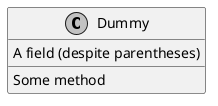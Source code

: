 @startuml

skinparam monochrome true
skinparam shadowing false

skinparam rectangle {
	borderColor lightGrey
}

class Dummy {
  {field} A field (despite parentheses)
  {method} Some method
}

@enduml
